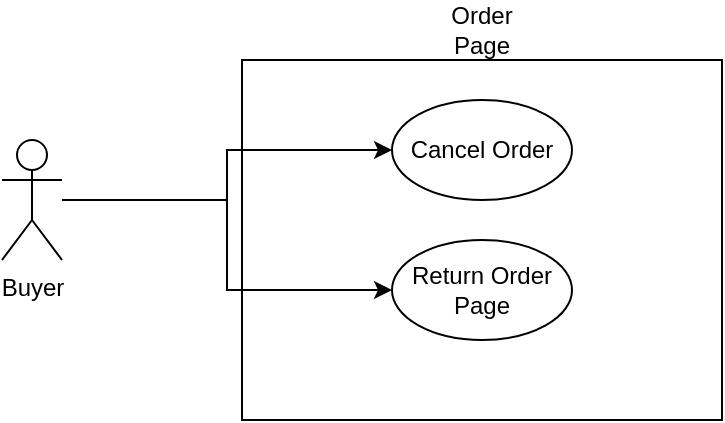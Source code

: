 <mxfile version="28.2.4">
  <diagram name="Page-1" id="a66vnkx19Q5CA9KSzGNy">
    <mxGraphModel grid="1" page="1" gridSize="10" guides="1" tooltips="1" connect="1" arrows="1" fold="1" pageScale="1" pageWidth="850" pageHeight="1100" math="0" shadow="0">
      <root>
        <mxCell id="0" />
        <mxCell id="1" parent="0" />
        <mxCell id="ghSI4y4fjL62EXZdHeKQ-2" value="" style="rounded=0;whiteSpace=wrap;html=1;" vertex="1" parent="1">
          <mxGeometry x="280" y="160" width="240" height="180" as="geometry" />
        </mxCell>
        <mxCell id="ghSI4y4fjL62EXZdHeKQ-7" style="edgeStyle=orthogonalEdgeStyle;rounded=0;orthogonalLoop=1;jettySize=auto;html=1;entryX=0;entryY=0.5;entryDx=0;entryDy=0;" edge="1" parent="1" source="ghSI4y4fjL62EXZdHeKQ-1" target="ghSI4y4fjL62EXZdHeKQ-4">
          <mxGeometry relative="1" as="geometry" />
        </mxCell>
        <mxCell id="ghSI4y4fjL62EXZdHeKQ-8" style="edgeStyle=orthogonalEdgeStyle;rounded=0;orthogonalLoop=1;jettySize=auto;html=1;entryX=0;entryY=0.5;entryDx=0;entryDy=0;" edge="1" parent="1" source="ghSI4y4fjL62EXZdHeKQ-1" target="ghSI4y4fjL62EXZdHeKQ-5">
          <mxGeometry relative="1" as="geometry" />
        </mxCell>
        <mxCell id="ghSI4y4fjL62EXZdHeKQ-1" value="Buyer" style="shape=umlActor;verticalLabelPosition=bottom;verticalAlign=top;html=1;outlineConnect=0;" vertex="1" parent="1">
          <mxGeometry x="160" y="200" width="30" height="60" as="geometry" />
        </mxCell>
        <mxCell id="ghSI4y4fjL62EXZdHeKQ-3" value="Order Page" style="text;html=1;align=center;verticalAlign=middle;whiteSpace=wrap;rounded=0;" vertex="1" parent="1">
          <mxGeometry x="370" y="130" width="60" height="30" as="geometry" />
        </mxCell>
        <mxCell id="ghSI4y4fjL62EXZdHeKQ-4" value="Cancel Order" style="ellipse;whiteSpace=wrap;html=1;" vertex="1" parent="1">
          <mxGeometry x="355" y="180" width="90" height="50" as="geometry" />
        </mxCell>
        <mxCell id="ghSI4y4fjL62EXZdHeKQ-5" value="Return Order Page" style="ellipse;whiteSpace=wrap;html=1;" vertex="1" parent="1">
          <mxGeometry x="355" y="250" width="90" height="50" as="geometry" />
        </mxCell>
      </root>
    </mxGraphModel>
  </diagram>
</mxfile>
